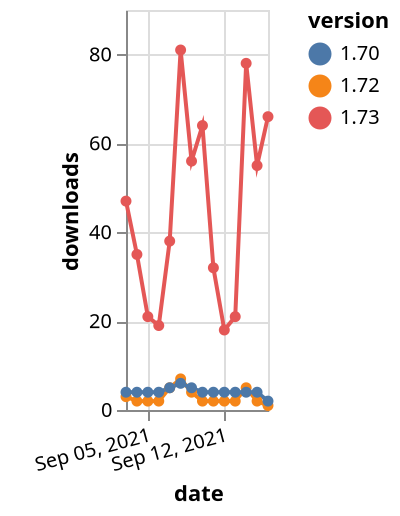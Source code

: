 {"$schema": "https://vega.github.io/schema/vega-lite/v5.json", "description": "A simple bar chart with embedded data.", "data": {"values": [{"date": "2021-09-03", "total": 17565, "delta": 3, "version": "1.72"}, {"date": "2021-09-04", "total": 17567, "delta": 2, "version": "1.72"}, {"date": "2021-09-05", "total": 17569, "delta": 2, "version": "1.72"}, {"date": "2021-09-06", "total": 17571, "delta": 2, "version": "1.72"}, {"date": "2021-09-07", "total": 17576, "delta": 5, "version": "1.72"}, {"date": "2021-09-08", "total": 17583, "delta": 7, "version": "1.72"}, {"date": "2021-09-09", "total": 17587, "delta": 4, "version": "1.72"}, {"date": "2021-09-10", "total": 17589, "delta": 2, "version": "1.72"}, {"date": "2021-09-11", "total": 17591, "delta": 2, "version": "1.72"}, {"date": "2021-09-12", "total": 17593, "delta": 2, "version": "1.72"}, {"date": "2021-09-13", "total": 17595, "delta": 2, "version": "1.72"}, {"date": "2021-09-14", "total": 17600, "delta": 5, "version": "1.72"}, {"date": "2021-09-15", "total": 17602, "delta": 2, "version": "1.72"}, {"date": "2021-09-16", "total": 17603, "delta": 1, "version": "1.72"}, {"date": "2021-09-03", "total": 59746, "delta": 47, "version": "1.73"}, {"date": "2021-09-04", "total": 59781, "delta": 35, "version": "1.73"}, {"date": "2021-09-05", "total": 59802, "delta": 21, "version": "1.73"}, {"date": "2021-09-06", "total": 59821, "delta": 19, "version": "1.73"}, {"date": "2021-09-07", "total": 59859, "delta": 38, "version": "1.73"}, {"date": "2021-09-08", "total": 59940, "delta": 81, "version": "1.73"}, {"date": "2021-09-09", "total": 59996, "delta": 56, "version": "1.73"}, {"date": "2021-09-10", "total": 60060, "delta": 64, "version": "1.73"}, {"date": "2021-09-11", "total": 60092, "delta": 32, "version": "1.73"}, {"date": "2021-09-12", "total": 60110, "delta": 18, "version": "1.73"}, {"date": "2021-09-13", "total": 60131, "delta": 21, "version": "1.73"}, {"date": "2021-09-14", "total": 60209, "delta": 78, "version": "1.73"}, {"date": "2021-09-15", "total": 60264, "delta": 55, "version": "1.73"}, {"date": "2021-09-16", "total": 60330, "delta": 66, "version": "1.73"}, {"date": "2021-09-03", "total": 6567, "delta": 4, "version": "1.70"}, {"date": "2021-09-04", "total": 6571, "delta": 4, "version": "1.70"}, {"date": "2021-09-05", "total": 6575, "delta": 4, "version": "1.70"}, {"date": "2021-09-06", "total": 6579, "delta": 4, "version": "1.70"}, {"date": "2021-09-07", "total": 6584, "delta": 5, "version": "1.70"}, {"date": "2021-09-08", "total": 6590, "delta": 6, "version": "1.70"}, {"date": "2021-09-09", "total": 6595, "delta": 5, "version": "1.70"}, {"date": "2021-09-10", "total": 6599, "delta": 4, "version": "1.70"}, {"date": "2021-09-11", "total": 6603, "delta": 4, "version": "1.70"}, {"date": "2021-09-12", "total": 6607, "delta": 4, "version": "1.70"}, {"date": "2021-09-13", "total": 6611, "delta": 4, "version": "1.70"}, {"date": "2021-09-14", "total": 6615, "delta": 4, "version": "1.70"}, {"date": "2021-09-15", "total": 6619, "delta": 4, "version": "1.70"}, {"date": "2021-09-16", "total": 6621, "delta": 2, "version": "1.70"}]}, "width": "container", "mark": {"type": "line", "point": {"filled": true}}, "encoding": {"x": {"field": "date", "type": "temporal", "timeUnit": "yearmonthdate", "title": "date", "axis": {"labelAngle": -15}}, "y": {"field": "delta", "type": "quantitative", "title": "downloads"}, "color": {"field": "version", "type": "nominal"}, "tooltip": {"field": "delta"}}}